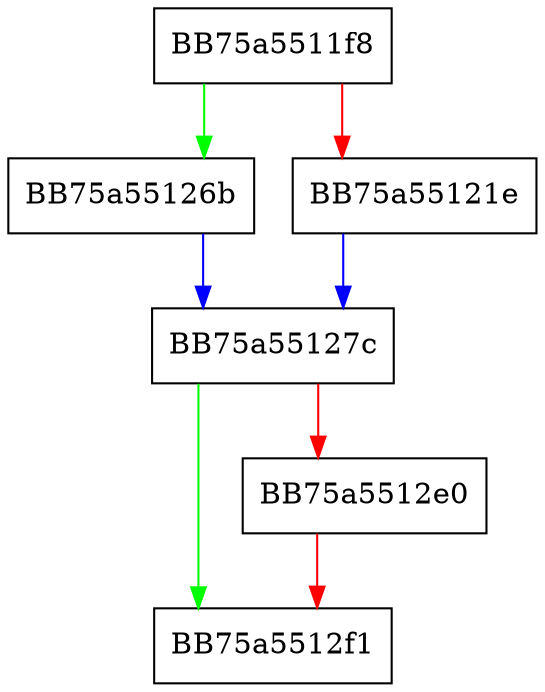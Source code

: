digraph _tr_stored_block {
  node [shape="box"];
  graph [splines=ortho];
  BB75a5511f8 -> BB75a55126b [color="green"];
  BB75a5511f8 -> BB75a55121e [color="red"];
  BB75a55121e -> BB75a55127c [color="blue"];
  BB75a55126b -> BB75a55127c [color="blue"];
  BB75a55127c -> BB75a5512f1 [color="green"];
  BB75a55127c -> BB75a5512e0 [color="red"];
  BB75a5512e0 -> BB75a5512f1 [color="red"];
}